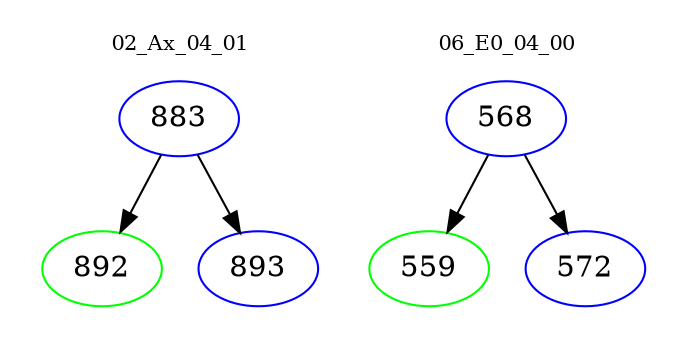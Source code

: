 digraph{
subgraph cluster_0 {
color = white
label = "02_Ax_04_01";
fontsize=10;
T0_883 [label="883", color="blue"]
T0_883 -> T0_892 [color="black"]
T0_892 [label="892", color="green"]
T0_883 -> T0_893 [color="black"]
T0_893 [label="893", color="blue"]
}
subgraph cluster_1 {
color = white
label = "06_E0_04_00";
fontsize=10;
T1_568 [label="568", color="blue"]
T1_568 -> T1_559 [color="black"]
T1_559 [label="559", color="green"]
T1_568 -> T1_572 [color="black"]
T1_572 [label="572", color="blue"]
}
}
